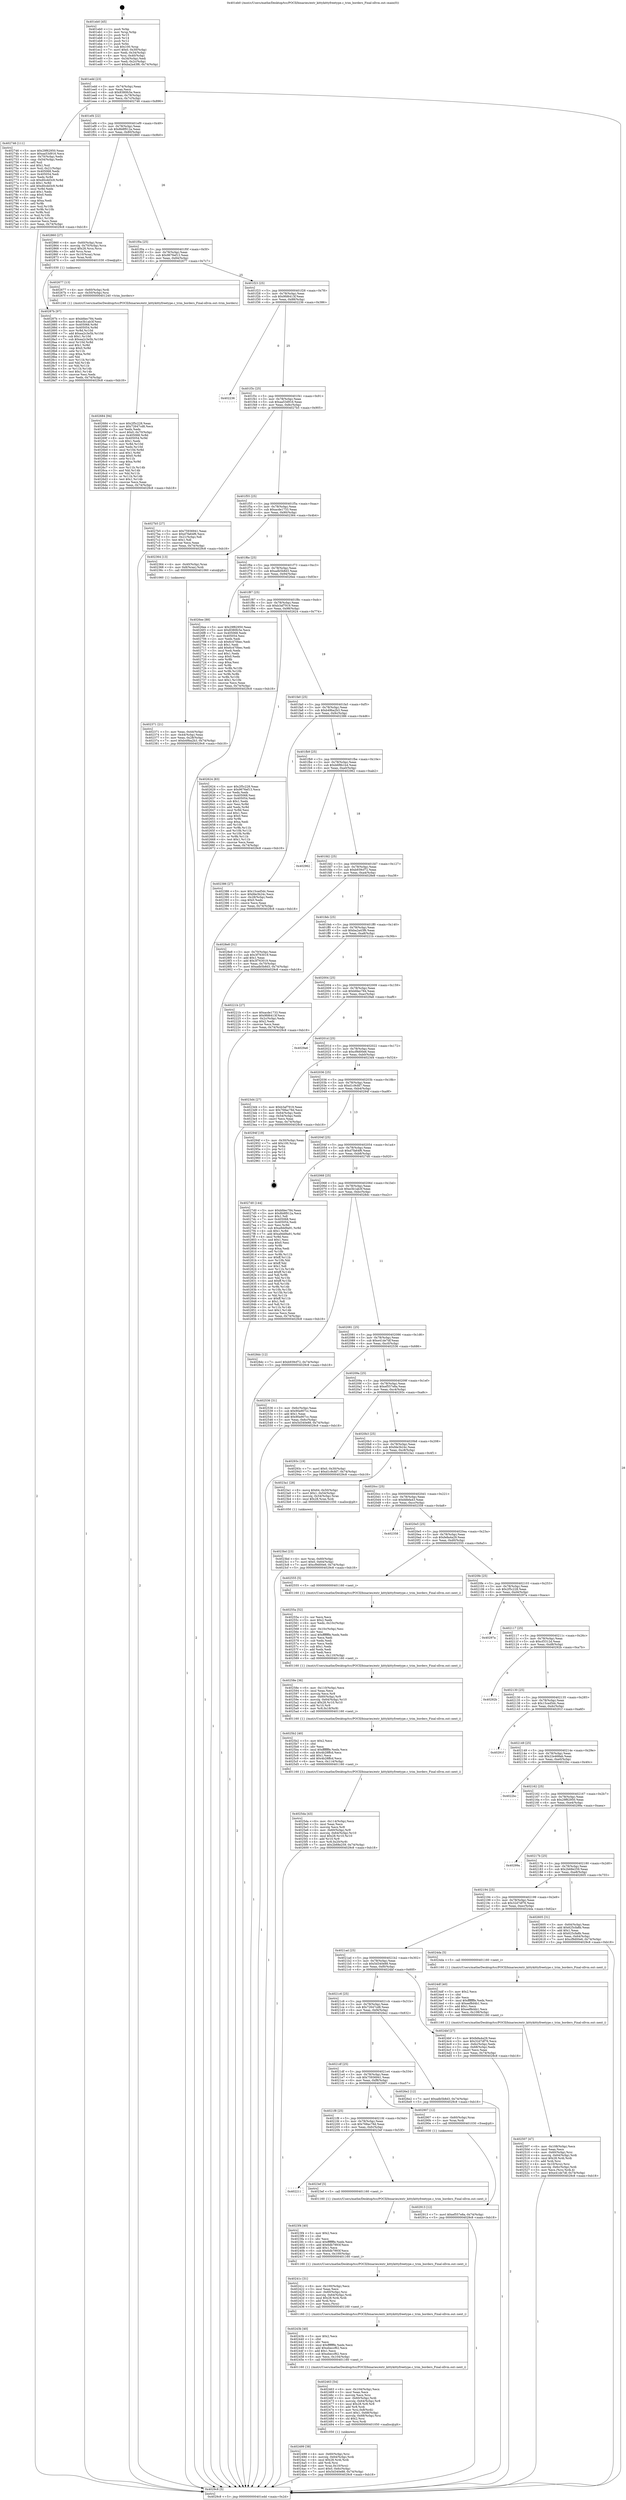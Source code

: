 digraph "0x401eb0" {
  label = "0x401eb0 (/mnt/c/Users/mathe/Desktop/tcc/POCII/binaries/extr_kittykittyfreetype.c_trim_borders_Final-ollvm.out::main(0))"
  labelloc = "t"
  node[shape=record]

  Entry [label="",width=0.3,height=0.3,shape=circle,fillcolor=black,style=filled]
  "0x401edd" [label="{
     0x401edd [23]\l
     | [instrs]\l
     &nbsp;&nbsp;0x401edd \<+3\>: mov -0x74(%rbp),%eax\l
     &nbsp;&nbsp;0x401ee0 \<+2\>: mov %eax,%ecx\l
     &nbsp;&nbsp;0x401ee2 \<+6\>: sub $0x8380fc5e,%ecx\l
     &nbsp;&nbsp;0x401ee8 \<+3\>: mov %eax,-0x78(%rbp)\l
     &nbsp;&nbsp;0x401eeb \<+3\>: mov %ecx,-0x7c(%rbp)\l
     &nbsp;&nbsp;0x401eee \<+6\>: je 0000000000402746 \<main+0x896\>\l
  }"]
  "0x402746" [label="{
     0x402746 [111]\l
     | [instrs]\l
     &nbsp;&nbsp;0x402746 \<+5\>: mov $0x29f62950,%eax\l
     &nbsp;&nbsp;0x40274b \<+5\>: mov $0xaa53d916,%ecx\l
     &nbsp;&nbsp;0x402750 \<+3\>: mov -0x70(%rbp),%edx\l
     &nbsp;&nbsp;0x402753 \<+3\>: cmp -0x54(%rbp),%edx\l
     &nbsp;&nbsp;0x402756 \<+4\>: setl %sil\l
     &nbsp;&nbsp;0x40275a \<+4\>: and $0x1,%sil\l
     &nbsp;&nbsp;0x40275e \<+4\>: mov %sil,-0x21(%rbp)\l
     &nbsp;&nbsp;0x402762 \<+7\>: mov 0x405068,%edx\l
     &nbsp;&nbsp;0x402769 \<+7\>: mov 0x405054,%edi\l
     &nbsp;&nbsp;0x402770 \<+3\>: mov %edx,%r8d\l
     &nbsp;&nbsp;0x402773 \<+7\>: sub $0xd0cdd3c9,%r8d\l
     &nbsp;&nbsp;0x40277a \<+4\>: sub $0x1,%r8d\l
     &nbsp;&nbsp;0x40277e \<+7\>: add $0xd0cdd3c9,%r8d\l
     &nbsp;&nbsp;0x402785 \<+4\>: imul %r8d,%edx\l
     &nbsp;&nbsp;0x402789 \<+3\>: and $0x1,%edx\l
     &nbsp;&nbsp;0x40278c \<+3\>: cmp $0x0,%edx\l
     &nbsp;&nbsp;0x40278f \<+4\>: sete %sil\l
     &nbsp;&nbsp;0x402793 \<+3\>: cmp $0xa,%edi\l
     &nbsp;&nbsp;0x402796 \<+4\>: setl %r9b\l
     &nbsp;&nbsp;0x40279a \<+3\>: mov %sil,%r10b\l
     &nbsp;&nbsp;0x40279d \<+3\>: and %r9b,%r10b\l
     &nbsp;&nbsp;0x4027a0 \<+3\>: xor %r9b,%sil\l
     &nbsp;&nbsp;0x4027a3 \<+3\>: or %sil,%r10b\l
     &nbsp;&nbsp;0x4027a6 \<+4\>: test $0x1,%r10b\l
     &nbsp;&nbsp;0x4027aa \<+3\>: cmovne %ecx,%eax\l
     &nbsp;&nbsp;0x4027ad \<+3\>: mov %eax,-0x74(%rbp)\l
     &nbsp;&nbsp;0x4027b0 \<+5\>: jmp 00000000004029c8 \<main+0xb18\>\l
  }"]
  "0x401ef4" [label="{
     0x401ef4 [22]\l
     | [instrs]\l
     &nbsp;&nbsp;0x401ef4 \<+5\>: jmp 0000000000401ef9 \<main+0x49\>\l
     &nbsp;&nbsp;0x401ef9 \<+3\>: mov -0x78(%rbp),%eax\l
     &nbsp;&nbsp;0x401efc \<+5\>: sub $0x8b8f912a,%eax\l
     &nbsp;&nbsp;0x401f01 \<+3\>: mov %eax,-0x80(%rbp)\l
     &nbsp;&nbsp;0x401f04 \<+6\>: je 0000000000402860 \<main+0x9b0\>\l
  }"]
  Exit [label="",width=0.3,height=0.3,shape=circle,fillcolor=black,style=filled,peripheries=2]
  "0x402860" [label="{
     0x402860 [27]\l
     | [instrs]\l
     &nbsp;&nbsp;0x402860 \<+4\>: mov -0x60(%rbp),%rax\l
     &nbsp;&nbsp;0x402864 \<+4\>: movslq -0x70(%rbp),%rcx\l
     &nbsp;&nbsp;0x402868 \<+4\>: imul $0x28,%rcx,%rcx\l
     &nbsp;&nbsp;0x40286c \<+3\>: add %rcx,%rax\l
     &nbsp;&nbsp;0x40286f \<+4\>: mov 0x10(%rax),%rax\l
     &nbsp;&nbsp;0x402873 \<+3\>: mov %rax,%rdi\l
     &nbsp;&nbsp;0x402876 \<+5\>: call 0000000000401030 \<free@plt\>\l
     | [calls]\l
     &nbsp;&nbsp;0x401030 \{1\} (unknown)\l
  }"]
  "0x401f0a" [label="{
     0x401f0a [25]\l
     | [instrs]\l
     &nbsp;&nbsp;0x401f0a \<+5\>: jmp 0000000000401f0f \<main+0x5f\>\l
     &nbsp;&nbsp;0x401f0f \<+3\>: mov -0x78(%rbp),%eax\l
     &nbsp;&nbsp;0x401f12 \<+5\>: sub $0x9676ef13,%eax\l
     &nbsp;&nbsp;0x401f17 \<+6\>: mov %eax,-0x84(%rbp)\l
     &nbsp;&nbsp;0x401f1d \<+6\>: je 0000000000402677 \<main+0x7c7\>\l
  }"]
  "0x402913" [label="{
     0x402913 [12]\l
     | [instrs]\l
     &nbsp;&nbsp;0x402913 \<+7\>: movl $0xef557e8a,-0x74(%rbp)\l
     &nbsp;&nbsp;0x40291a \<+5\>: jmp 00000000004029c8 \<main+0xb18\>\l
  }"]
  "0x402677" [label="{
     0x402677 [13]\l
     | [instrs]\l
     &nbsp;&nbsp;0x402677 \<+4\>: mov -0x60(%rbp),%rdi\l
     &nbsp;&nbsp;0x40267b \<+4\>: mov -0x50(%rbp),%rsi\l
     &nbsp;&nbsp;0x40267f \<+5\>: call 0000000000401240 \<trim_borders\>\l
     | [calls]\l
     &nbsp;&nbsp;0x401240 \{1\} (/mnt/c/Users/mathe/Desktop/tcc/POCII/binaries/extr_kittykittyfreetype.c_trim_borders_Final-ollvm.out::trim_borders)\l
  }"]
  "0x401f23" [label="{
     0x401f23 [25]\l
     | [instrs]\l
     &nbsp;&nbsp;0x401f23 \<+5\>: jmp 0000000000401f28 \<main+0x78\>\l
     &nbsp;&nbsp;0x401f28 \<+3\>: mov -0x78(%rbp),%eax\l
     &nbsp;&nbsp;0x401f2b \<+5\>: sub $0x9fd6413f,%eax\l
     &nbsp;&nbsp;0x401f30 \<+6\>: mov %eax,-0x88(%rbp)\l
     &nbsp;&nbsp;0x401f36 \<+6\>: je 0000000000402236 \<main+0x386\>\l
  }"]
  "0x40287b" [label="{
     0x40287b [97]\l
     | [instrs]\l
     &nbsp;&nbsp;0x40287b \<+5\>: mov $0xbfdec784,%edx\l
     &nbsp;&nbsp;0x402880 \<+5\>: mov $0xe3b1ab3f,%esi\l
     &nbsp;&nbsp;0x402885 \<+8\>: mov 0x405068,%r8d\l
     &nbsp;&nbsp;0x40288d \<+8\>: mov 0x405054,%r9d\l
     &nbsp;&nbsp;0x402895 \<+3\>: mov %r8d,%r10d\l
     &nbsp;&nbsp;0x402898 \<+7\>: add $0xea2c3e5b,%r10d\l
     &nbsp;&nbsp;0x40289f \<+4\>: sub $0x1,%r10d\l
     &nbsp;&nbsp;0x4028a3 \<+7\>: sub $0xea2c3e5b,%r10d\l
     &nbsp;&nbsp;0x4028aa \<+4\>: imul %r10d,%r8d\l
     &nbsp;&nbsp;0x4028ae \<+4\>: and $0x1,%r8d\l
     &nbsp;&nbsp;0x4028b2 \<+4\>: cmp $0x0,%r8d\l
     &nbsp;&nbsp;0x4028b6 \<+4\>: sete %r11b\l
     &nbsp;&nbsp;0x4028ba \<+4\>: cmp $0xa,%r9d\l
     &nbsp;&nbsp;0x4028be \<+3\>: setl %bl\l
     &nbsp;&nbsp;0x4028c1 \<+3\>: mov %r11b,%r14b\l
     &nbsp;&nbsp;0x4028c4 \<+3\>: and %bl,%r14b\l
     &nbsp;&nbsp;0x4028c7 \<+3\>: xor %bl,%r11b\l
     &nbsp;&nbsp;0x4028ca \<+3\>: or %r11b,%r14b\l
     &nbsp;&nbsp;0x4028cd \<+4\>: test $0x1,%r14b\l
     &nbsp;&nbsp;0x4028d1 \<+3\>: cmovne %esi,%edx\l
     &nbsp;&nbsp;0x4028d4 \<+3\>: mov %edx,-0x74(%rbp)\l
     &nbsp;&nbsp;0x4028d7 \<+5\>: jmp 00000000004029c8 \<main+0xb18\>\l
  }"]
  "0x402236" [label="{
     0x402236\l
  }", style=dashed]
  "0x401f3c" [label="{
     0x401f3c [25]\l
     | [instrs]\l
     &nbsp;&nbsp;0x401f3c \<+5\>: jmp 0000000000401f41 \<main+0x91\>\l
     &nbsp;&nbsp;0x401f41 \<+3\>: mov -0x78(%rbp),%eax\l
     &nbsp;&nbsp;0x401f44 \<+5\>: sub $0xaa53d916,%eax\l
     &nbsp;&nbsp;0x401f49 \<+6\>: mov %eax,-0x8c(%rbp)\l
     &nbsp;&nbsp;0x401f4f \<+6\>: je 00000000004027b5 \<main+0x905\>\l
  }"]
  "0x402684" [label="{
     0x402684 [94]\l
     | [instrs]\l
     &nbsp;&nbsp;0x402684 \<+5\>: mov $0x2f5c228,%eax\l
     &nbsp;&nbsp;0x402689 \<+5\>: mov $0x72647cd8,%ecx\l
     &nbsp;&nbsp;0x40268e \<+2\>: xor %edx,%edx\l
     &nbsp;&nbsp;0x402690 \<+7\>: movl $0x0,-0x70(%rbp)\l
     &nbsp;&nbsp;0x402697 \<+8\>: mov 0x405068,%r8d\l
     &nbsp;&nbsp;0x40269f \<+8\>: mov 0x405054,%r9d\l
     &nbsp;&nbsp;0x4026a7 \<+3\>: sub $0x1,%edx\l
     &nbsp;&nbsp;0x4026aa \<+3\>: mov %r8d,%r10d\l
     &nbsp;&nbsp;0x4026ad \<+3\>: add %edx,%r10d\l
     &nbsp;&nbsp;0x4026b0 \<+4\>: imul %r10d,%r8d\l
     &nbsp;&nbsp;0x4026b4 \<+4\>: and $0x1,%r8d\l
     &nbsp;&nbsp;0x4026b8 \<+4\>: cmp $0x0,%r8d\l
     &nbsp;&nbsp;0x4026bc \<+4\>: sete %r11b\l
     &nbsp;&nbsp;0x4026c0 \<+4\>: cmp $0xa,%r9d\l
     &nbsp;&nbsp;0x4026c4 \<+3\>: setl %bl\l
     &nbsp;&nbsp;0x4026c7 \<+3\>: mov %r11b,%r14b\l
     &nbsp;&nbsp;0x4026ca \<+3\>: and %bl,%r14b\l
     &nbsp;&nbsp;0x4026cd \<+3\>: xor %bl,%r11b\l
     &nbsp;&nbsp;0x4026d0 \<+3\>: or %r11b,%r14b\l
     &nbsp;&nbsp;0x4026d3 \<+4\>: test $0x1,%r14b\l
     &nbsp;&nbsp;0x4026d7 \<+3\>: cmovne %ecx,%eax\l
     &nbsp;&nbsp;0x4026da \<+3\>: mov %eax,-0x74(%rbp)\l
     &nbsp;&nbsp;0x4026dd \<+5\>: jmp 00000000004029c8 \<main+0xb18\>\l
  }"]
  "0x4027b5" [label="{
     0x4027b5 [27]\l
     | [instrs]\l
     &nbsp;&nbsp;0x4027b5 \<+5\>: mov $0x75936941,%eax\l
     &nbsp;&nbsp;0x4027ba \<+5\>: mov $0xd7fa64f6,%ecx\l
     &nbsp;&nbsp;0x4027bf \<+3\>: mov -0x21(%rbp),%dl\l
     &nbsp;&nbsp;0x4027c2 \<+3\>: test $0x1,%dl\l
     &nbsp;&nbsp;0x4027c5 \<+3\>: cmovne %ecx,%eax\l
     &nbsp;&nbsp;0x4027c8 \<+3\>: mov %eax,-0x74(%rbp)\l
     &nbsp;&nbsp;0x4027cb \<+5\>: jmp 00000000004029c8 \<main+0xb18\>\l
  }"]
  "0x401f55" [label="{
     0x401f55 [25]\l
     | [instrs]\l
     &nbsp;&nbsp;0x401f55 \<+5\>: jmp 0000000000401f5a \<main+0xaa\>\l
     &nbsp;&nbsp;0x401f5a \<+3\>: mov -0x78(%rbp),%eax\l
     &nbsp;&nbsp;0x401f5d \<+5\>: sub $0xacde1733,%eax\l
     &nbsp;&nbsp;0x401f62 \<+6\>: mov %eax,-0x90(%rbp)\l
     &nbsp;&nbsp;0x401f68 \<+6\>: je 0000000000402364 \<main+0x4b4\>\l
  }"]
  "0x4025da" [label="{
     0x4025da [43]\l
     | [instrs]\l
     &nbsp;&nbsp;0x4025da \<+6\>: mov -0x114(%rbp),%ecx\l
     &nbsp;&nbsp;0x4025e0 \<+3\>: imul %eax,%ecx\l
     &nbsp;&nbsp;0x4025e3 \<+3\>: movslq %ecx,%r8\l
     &nbsp;&nbsp;0x4025e6 \<+4\>: mov -0x60(%rbp),%r9\l
     &nbsp;&nbsp;0x4025ea \<+4\>: movslq -0x64(%rbp),%r10\l
     &nbsp;&nbsp;0x4025ee \<+4\>: imul $0x28,%r10,%r10\l
     &nbsp;&nbsp;0x4025f2 \<+3\>: add %r10,%r9\l
     &nbsp;&nbsp;0x4025f5 \<+4\>: mov %r8,0x20(%r9)\l
     &nbsp;&nbsp;0x4025f9 \<+7\>: movl $0x2b68e259,-0x74(%rbp)\l
     &nbsp;&nbsp;0x402600 \<+5\>: jmp 00000000004029c8 \<main+0xb18\>\l
  }"]
  "0x402364" [label="{
     0x402364 [13]\l
     | [instrs]\l
     &nbsp;&nbsp;0x402364 \<+4\>: mov -0x40(%rbp),%rax\l
     &nbsp;&nbsp;0x402368 \<+4\>: mov 0x8(%rax),%rdi\l
     &nbsp;&nbsp;0x40236c \<+5\>: call 0000000000401060 \<atoi@plt\>\l
     | [calls]\l
     &nbsp;&nbsp;0x401060 \{1\} (unknown)\l
  }"]
  "0x401f6e" [label="{
     0x401f6e [25]\l
     | [instrs]\l
     &nbsp;&nbsp;0x401f6e \<+5\>: jmp 0000000000401f73 \<main+0xc3\>\l
     &nbsp;&nbsp;0x401f73 \<+3\>: mov -0x78(%rbp),%eax\l
     &nbsp;&nbsp;0x401f76 \<+5\>: sub $0xadb5b8d3,%eax\l
     &nbsp;&nbsp;0x401f7b \<+6\>: mov %eax,-0x94(%rbp)\l
     &nbsp;&nbsp;0x401f81 \<+6\>: je 00000000004026ee \<main+0x83e\>\l
  }"]
  "0x4025b2" [label="{
     0x4025b2 [40]\l
     | [instrs]\l
     &nbsp;&nbsp;0x4025b2 \<+5\>: mov $0x2,%ecx\l
     &nbsp;&nbsp;0x4025b7 \<+1\>: cltd\l
     &nbsp;&nbsp;0x4025b8 \<+2\>: idiv %ecx\l
     &nbsp;&nbsp;0x4025ba \<+6\>: imul $0xfffffffe,%edx,%ecx\l
     &nbsp;&nbsp;0x4025c0 \<+6\>: sub $0x4b28ffcd,%ecx\l
     &nbsp;&nbsp;0x4025c6 \<+3\>: add $0x1,%ecx\l
     &nbsp;&nbsp;0x4025c9 \<+6\>: add $0x4b28ffcd,%ecx\l
     &nbsp;&nbsp;0x4025cf \<+6\>: mov %ecx,-0x114(%rbp)\l
     &nbsp;&nbsp;0x4025d5 \<+5\>: call 0000000000401160 \<next_i\>\l
     | [calls]\l
     &nbsp;&nbsp;0x401160 \{1\} (/mnt/c/Users/mathe/Desktop/tcc/POCII/binaries/extr_kittykittyfreetype.c_trim_borders_Final-ollvm.out::next_i)\l
  }"]
  "0x4026ee" [label="{
     0x4026ee [88]\l
     | [instrs]\l
     &nbsp;&nbsp;0x4026ee \<+5\>: mov $0x29f62950,%eax\l
     &nbsp;&nbsp;0x4026f3 \<+5\>: mov $0x8380fc5e,%ecx\l
     &nbsp;&nbsp;0x4026f8 \<+7\>: mov 0x405068,%edx\l
     &nbsp;&nbsp;0x4026ff \<+7\>: mov 0x405054,%esi\l
     &nbsp;&nbsp;0x402706 \<+2\>: mov %edx,%edi\l
     &nbsp;&nbsp;0x402708 \<+6\>: sub $0x6c470bec,%edi\l
     &nbsp;&nbsp;0x40270e \<+3\>: sub $0x1,%edi\l
     &nbsp;&nbsp;0x402711 \<+6\>: add $0x6c470bec,%edi\l
     &nbsp;&nbsp;0x402717 \<+3\>: imul %edi,%edx\l
     &nbsp;&nbsp;0x40271a \<+3\>: and $0x1,%edx\l
     &nbsp;&nbsp;0x40271d \<+3\>: cmp $0x0,%edx\l
     &nbsp;&nbsp;0x402720 \<+4\>: sete %r8b\l
     &nbsp;&nbsp;0x402724 \<+3\>: cmp $0xa,%esi\l
     &nbsp;&nbsp;0x402727 \<+4\>: setl %r9b\l
     &nbsp;&nbsp;0x40272b \<+3\>: mov %r8b,%r10b\l
     &nbsp;&nbsp;0x40272e \<+3\>: and %r9b,%r10b\l
     &nbsp;&nbsp;0x402731 \<+3\>: xor %r9b,%r8b\l
     &nbsp;&nbsp;0x402734 \<+3\>: or %r8b,%r10b\l
     &nbsp;&nbsp;0x402737 \<+4\>: test $0x1,%r10b\l
     &nbsp;&nbsp;0x40273b \<+3\>: cmovne %ecx,%eax\l
     &nbsp;&nbsp;0x40273e \<+3\>: mov %eax,-0x74(%rbp)\l
     &nbsp;&nbsp;0x402741 \<+5\>: jmp 00000000004029c8 \<main+0xb18\>\l
  }"]
  "0x401f87" [label="{
     0x401f87 [25]\l
     | [instrs]\l
     &nbsp;&nbsp;0x401f87 \<+5\>: jmp 0000000000401f8c \<main+0xdc\>\l
     &nbsp;&nbsp;0x401f8c \<+3\>: mov -0x78(%rbp),%eax\l
     &nbsp;&nbsp;0x401f8f \<+5\>: sub $0xb3af7919,%eax\l
     &nbsp;&nbsp;0x401f94 \<+6\>: mov %eax,-0x98(%rbp)\l
     &nbsp;&nbsp;0x401f9a \<+6\>: je 0000000000402624 \<main+0x774\>\l
  }"]
  "0x40258e" [label="{
     0x40258e [36]\l
     | [instrs]\l
     &nbsp;&nbsp;0x40258e \<+6\>: mov -0x110(%rbp),%ecx\l
     &nbsp;&nbsp;0x402594 \<+3\>: imul %eax,%ecx\l
     &nbsp;&nbsp;0x402597 \<+3\>: movslq %ecx,%r8\l
     &nbsp;&nbsp;0x40259a \<+4\>: mov -0x60(%rbp),%r9\l
     &nbsp;&nbsp;0x40259e \<+4\>: movslq -0x64(%rbp),%r10\l
     &nbsp;&nbsp;0x4025a2 \<+4\>: imul $0x28,%r10,%r10\l
     &nbsp;&nbsp;0x4025a6 \<+3\>: add %r10,%r9\l
     &nbsp;&nbsp;0x4025a9 \<+4\>: mov %r8,0x18(%r9)\l
     &nbsp;&nbsp;0x4025ad \<+5\>: call 0000000000401160 \<next_i\>\l
     | [calls]\l
     &nbsp;&nbsp;0x401160 \{1\} (/mnt/c/Users/mathe/Desktop/tcc/POCII/binaries/extr_kittykittyfreetype.c_trim_borders_Final-ollvm.out::next_i)\l
  }"]
  "0x402624" [label="{
     0x402624 [83]\l
     | [instrs]\l
     &nbsp;&nbsp;0x402624 \<+5\>: mov $0x2f5c228,%eax\l
     &nbsp;&nbsp;0x402629 \<+5\>: mov $0x9676ef13,%ecx\l
     &nbsp;&nbsp;0x40262e \<+2\>: xor %edx,%edx\l
     &nbsp;&nbsp;0x402630 \<+7\>: mov 0x405068,%esi\l
     &nbsp;&nbsp;0x402637 \<+7\>: mov 0x405054,%edi\l
     &nbsp;&nbsp;0x40263e \<+3\>: sub $0x1,%edx\l
     &nbsp;&nbsp;0x402641 \<+3\>: mov %esi,%r8d\l
     &nbsp;&nbsp;0x402644 \<+3\>: add %edx,%r8d\l
     &nbsp;&nbsp;0x402647 \<+4\>: imul %r8d,%esi\l
     &nbsp;&nbsp;0x40264b \<+3\>: and $0x1,%esi\l
     &nbsp;&nbsp;0x40264e \<+3\>: cmp $0x0,%esi\l
     &nbsp;&nbsp;0x402651 \<+4\>: sete %r9b\l
     &nbsp;&nbsp;0x402655 \<+3\>: cmp $0xa,%edi\l
     &nbsp;&nbsp;0x402658 \<+4\>: setl %r10b\l
     &nbsp;&nbsp;0x40265c \<+3\>: mov %r9b,%r11b\l
     &nbsp;&nbsp;0x40265f \<+3\>: and %r10b,%r11b\l
     &nbsp;&nbsp;0x402662 \<+3\>: xor %r10b,%r9b\l
     &nbsp;&nbsp;0x402665 \<+3\>: or %r9b,%r11b\l
     &nbsp;&nbsp;0x402668 \<+4\>: test $0x1,%r11b\l
     &nbsp;&nbsp;0x40266c \<+3\>: cmovne %ecx,%eax\l
     &nbsp;&nbsp;0x40266f \<+3\>: mov %eax,-0x74(%rbp)\l
     &nbsp;&nbsp;0x402672 \<+5\>: jmp 00000000004029c8 \<main+0xb18\>\l
  }"]
  "0x401fa0" [label="{
     0x401fa0 [25]\l
     | [instrs]\l
     &nbsp;&nbsp;0x401fa0 \<+5\>: jmp 0000000000401fa5 \<main+0xf5\>\l
     &nbsp;&nbsp;0x401fa5 \<+3\>: mov -0x78(%rbp),%eax\l
     &nbsp;&nbsp;0x401fa8 \<+5\>: sub $0xb49ba2b3,%eax\l
     &nbsp;&nbsp;0x401fad \<+6\>: mov %eax,-0x9c(%rbp)\l
     &nbsp;&nbsp;0x401fb3 \<+6\>: je 0000000000402386 \<main+0x4d6\>\l
  }"]
  "0x40255a" [label="{
     0x40255a [52]\l
     | [instrs]\l
     &nbsp;&nbsp;0x40255a \<+2\>: xor %ecx,%ecx\l
     &nbsp;&nbsp;0x40255c \<+5\>: mov $0x2,%edx\l
     &nbsp;&nbsp;0x402561 \<+6\>: mov %edx,-0x10c(%rbp)\l
     &nbsp;&nbsp;0x402567 \<+1\>: cltd\l
     &nbsp;&nbsp;0x402568 \<+6\>: mov -0x10c(%rbp),%esi\l
     &nbsp;&nbsp;0x40256e \<+2\>: idiv %esi\l
     &nbsp;&nbsp;0x402570 \<+6\>: imul $0xfffffffe,%edx,%edx\l
     &nbsp;&nbsp;0x402576 \<+2\>: mov %ecx,%edi\l
     &nbsp;&nbsp;0x402578 \<+2\>: sub %edx,%edi\l
     &nbsp;&nbsp;0x40257a \<+2\>: mov %ecx,%edx\l
     &nbsp;&nbsp;0x40257c \<+3\>: sub $0x1,%edx\l
     &nbsp;&nbsp;0x40257f \<+2\>: add %edx,%edi\l
     &nbsp;&nbsp;0x402581 \<+2\>: sub %edi,%ecx\l
     &nbsp;&nbsp;0x402583 \<+6\>: mov %ecx,-0x110(%rbp)\l
     &nbsp;&nbsp;0x402589 \<+5\>: call 0000000000401160 \<next_i\>\l
     | [calls]\l
     &nbsp;&nbsp;0x401160 \{1\} (/mnt/c/Users/mathe/Desktop/tcc/POCII/binaries/extr_kittykittyfreetype.c_trim_borders_Final-ollvm.out::next_i)\l
  }"]
  "0x402386" [label="{
     0x402386 [27]\l
     | [instrs]\l
     &nbsp;&nbsp;0x402386 \<+5\>: mov $0x15ced5dc,%eax\l
     &nbsp;&nbsp;0x40238b \<+5\>: mov $0xfde3b24c,%ecx\l
     &nbsp;&nbsp;0x402390 \<+3\>: mov -0x28(%rbp),%edx\l
     &nbsp;&nbsp;0x402393 \<+3\>: cmp $0x0,%edx\l
     &nbsp;&nbsp;0x402396 \<+3\>: cmove %ecx,%eax\l
     &nbsp;&nbsp;0x402399 \<+3\>: mov %eax,-0x74(%rbp)\l
     &nbsp;&nbsp;0x40239c \<+5\>: jmp 00000000004029c8 \<main+0xb18\>\l
  }"]
  "0x401fb9" [label="{
     0x401fb9 [25]\l
     | [instrs]\l
     &nbsp;&nbsp;0x401fb9 \<+5\>: jmp 0000000000401fbe \<main+0x10e\>\l
     &nbsp;&nbsp;0x401fbe \<+3\>: mov -0x78(%rbp),%eax\l
     &nbsp;&nbsp;0x401fc1 \<+5\>: sub $0xb6f8b1b4,%eax\l
     &nbsp;&nbsp;0x401fc6 \<+6\>: mov %eax,-0xa0(%rbp)\l
     &nbsp;&nbsp;0x401fcc \<+6\>: je 0000000000402962 \<main+0xab2\>\l
  }"]
  "0x402507" [label="{
     0x402507 [47]\l
     | [instrs]\l
     &nbsp;&nbsp;0x402507 \<+6\>: mov -0x108(%rbp),%ecx\l
     &nbsp;&nbsp;0x40250d \<+3\>: imul %eax,%ecx\l
     &nbsp;&nbsp;0x402510 \<+4\>: mov -0x60(%rbp),%rsi\l
     &nbsp;&nbsp;0x402514 \<+4\>: movslq -0x64(%rbp),%rdi\l
     &nbsp;&nbsp;0x402518 \<+4\>: imul $0x28,%rdi,%rdi\l
     &nbsp;&nbsp;0x40251c \<+3\>: add %rdi,%rsi\l
     &nbsp;&nbsp;0x40251f \<+4\>: mov 0x10(%rsi),%rsi\l
     &nbsp;&nbsp;0x402523 \<+4\>: movslq -0x6c(%rbp),%rdi\l
     &nbsp;&nbsp;0x402527 \<+3\>: mov %ecx,(%rsi,%rdi,4)\l
     &nbsp;&nbsp;0x40252a \<+7\>: movl $0xe41de7df,-0x74(%rbp)\l
     &nbsp;&nbsp;0x402531 \<+5\>: jmp 00000000004029c8 \<main+0xb18\>\l
  }"]
  "0x402962" [label="{
     0x402962\l
  }", style=dashed]
  "0x401fd2" [label="{
     0x401fd2 [25]\l
     | [instrs]\l
     &nbsp;&nbsp;0x401fd2 \<+5\>: jmp 0000000000401fd7 \<main+0x127\>\l
     &nbsp;&nbsp;0x401fd7 \<+3\>: mov -0x78(%rbp),%eax\l
     &nbsp;&nbsp;0x401fda \<+5\>: sub $0xb939cf72,%eax\l
     &nbsp;&nbsp;0x401fdf \<+6\>: mov %eax,-0xa4(%rbp)\l
     &nbsp;&nbsp;0x401fe5 \<+6\>: je 00000000004028e8 \<main+0xa38\>\l
  }"]
  "0x4024df" [label="{
     0x4024df [40]\l
     | [instrs]\l
     &nbsp;&nbsp;0x4024df \<+5\>: mov $0x2,%ecx\l
     &nbsp;&nbsp;0x4024e4 \<+1\>: cltd\l
     &nbsp;&nbsp;0x4024e5 \<+2\>: idiv %ecx\l
     &nbsp;&nbsp;0x4024e7 \<+6\>: imul $0xfffffffe,%edx,%ecx\l
     &nbsp;&nbsp;0x4024ed \<+6\>: sub $0xeef8d4b1,%ecx\l
     &nbsp;&nbsp;0x4024f3 \<+3\>: add $0x1,%ecx\l
     &nbsp;&nbsp;0x4024f6 \<+6\>: add $0xeef8d4b1,%ecx\l
     &nbsp;&nbsp;0x4024fc \<+6\>: mov %ecx,-0x108(%rbp)\l
     &nbsp;&nbsp;0x402502 \<+5\>: call 0000000000401160 \<next_i\>\l
     | [calls]\l
     &nbsp;&nbsp;0x401160 \{1\} (/mnt/c/Users/mathe/Desktop/tcc/POCII/binaries/extr_kittykittyfreetype.c_trim_borders_Final-ollvm.out::next_i)\l
  }"]
  "0x4028e8" [label="{
     0x4028e8 [31]\l
     | [instrs]\l
     &nbsp;&nbsp;0x4028e8 \<+3\>: mov -0x70(%rbp),%eax\l
     &nbsp;&nbsp;0x4028eb \<+5\>: sub $0x3f763019,%eax\l
     &nbsp;&nbsp;0x4028f0 \<+3\>: add $0x1,%eax\l
     &nbsp;&nbsp;0x4028f3 \<+5\>: add $0x3f763019,%eax\l
     &nbsp;&nbsp;0x4028f8 \<+3\>: mov %eax,-0x70(%rbp)\l
     &nbsp;&nbsp;0x4028fb \<+7\>: movl $0xadb5b8d3,-0x74(%rbp)\l
     &nbsp;&nbsp;0x402902 \<+5\>: jmp 00000000004029c8 \<main+0xb18\>\l
  }"]
  "0x401feb" [label="{
     0x401feb [25]\l
     | [instrs]\l
     &nbsp;&nbsp;0x401feb \<+5\>: jmp 0000000000401ff0 \<main+0x140\>\l
     &nbsp;&nbsp;0x401ff0 \<+3\>: mov -0x78(%rbp),%eax\l
     &nbsp;&nbsp;0x401ff3 \<+5\>: sub $0xba2a43f6,%eax\l
     &nbsp;&nbsp;0x401ff8 \<+6\>: mov %eax,-0xa8(%rbp)\l
     &nbsp;&nbsp;0x401ffe \<+6\>: je 000000000040221b \<main+0x36b\>\l
  }"]
  "0x402499" [label="{
     0x402499 [38]\l
     | [instrs]\l
     &nbsp;&nbsp;0x402499 \<+4\>: mov -0x60(%rbp),%rsi\l
     &nbsp;&nbsp;0x40249d \<+4\>: movslq -0x64(%rbp),%rdi\l
     &nbsp;&nbsp;0x4024a1 \<+4\>: imul $0x28,%rdi,%rdi\l
     &nbsp;&nbsp;0x4024a5 \<+3\>: add %rdi,%rsi\l
     &nbsp;&nbsp;0x4024a8 \<+4\>: mov %rax,0x10(%rsi)\l
     &nbsp;&nbsp;0x4024ac \<+7\>: movl $0x0,-0x6c(%rbp)\l
     &nbsp;&nbsp;0x4024b3 \<+7\>: movl $0x5d340e88,-0x74(%rbp)\l
     &nbsp;&nbsp;0x4024ba \<+5\>: jmp 00000000004029c8 \<main+0xb18\>\l
  }"]
  "0x40221b" [label="{
     0x40221b [27]\l
     | [instrs]\l
     &nbsp;&nbsp;0x40221b \<+5\>: mov $0xacde1733,%eax\l
     &nbsp;&nbsp;0x402220 \<+5\>: mov $0x9fd6413f,%ecx\l
     &nbsp;&nbsp;0x402225 \<+3\>: mov -0x2c(%rbp),%edx\l
     &nbsp;&nbsp;0x402228 \<+3\>: cmp $0x2,%edx\l
     &nbsp;&nbsp;0x40222b \<+3\>: cmovne %ecx,%eax\l
     &nbsp;&nbsp;0x40222e \<+3\>: mov %eax,-0x74(%rbp)\l
     &nbsp;&nbsp;0x402231 \<+5\>: jmp 00000000004029c8 \<main+0xb18\>\l
  }"]
  "0x402004" [label="{
     0x402004 [25]\l
     | [instrs]\l
     &nbsp;&nbsp;0x402004 \<+5\>: jmp 0000000000402009 \<main+0x159\>\l
     &nbsp;&nbsp;0x402009 \<+3\>: mov -0x78(%rbp),%eax\l
     &nbsp;&nbsp;0x40200c \<+5\>: sub $0xbfdec784,%eax\l
     &nbsp;&nbsp;0x402011 \<+6\>: mov %eax,-0xac(%rbp)\l
     &nbsp;&nbsp;0x402017 \<+6\>: je 00000000004029a6 \<main+0xaf6\>\l
  }"]
  "0x4029c8" [label="{
     0x4029c8 [5]\l
     | [instrs]\l
     &nbsp;&nbsp;0x4029c8 \<+5\>: jmp 0000000000401edd \<main+0x2d\>\l
  }"]
  "0x401eb0" [label="{
     0x401eb0 [45]\l
     | [instrs]\l
     &nbsp;&nbsp;0x401eb0 \<+1\>: push %rbp\l
     &nbsp;&nbsp;0x401eb1 \<+3\>: mov %rsp,%rbp\l
     &nbsp;&nbsp;0x401eb4 \<+2\>: push %r15\l
     &nbsp;&nbsp;0x401eb6 \<+2\>: push %r14\l
     &nbsp;&nbsp;0x401eb8 \<+2\>: push %r12\l
     &nbsp;&nbsp;0x401eba \<+1\>: push %rbx\l
     &nbsp;&nbsp;0x401ebb \<+7\>: sub $0x100,%rsp\l
     &nbsp;&nbsp;0x401ec2 \<+7\>: movl $0x0,-0x30(%rbp)\l
     &nbsp;&nbsp;0x401ec9 \<+3\>: mov %edi,-0x34(%rbp)\l
     &nbsp;&nbsp;0x401ecc \<+4\>: mov %rsi,-0x40(%rbp)\l
     &nbsp;&nbsp;0x401ed0 \<+3\>: mov -0x34(%rbp),%edi\l
     &nbsp;&nbsp;0x401ed3 \<+3\>: mov %edi,-0x2c(%rbp)\l
     &nbsp;&nbsp;0x401ed6 \<+7\>: movl $0xba2a43f6,-0x74(%rbp)\l
  }"]
  "0x402371" [label="{
     0x402371 [21]\l
     | [instrs]\l
     &nbsp;&nbsp;0x402371 \<+3\>: mov %eax,-0x44(%rbp)\l
     &nbsp;&nbsp;0x402374 \<+3\>: mov -0x44(%rbp),%eax\l
     &nbsp;&nbsp;0x402377 \<+3\>: mov %eax,-0x28(%rbp)\l
     &nbsp;&nbsp;0x40237a \<+7\>: movl $0xb49ba2b3,-0x74(%rbp)\l
     &nbsp;&nbsp;0x402381 \<+5\>: jmp 00000000004029c8 \<main+0xb18\>\l
  }"]
  "0x402463" [label="{
     0x402463 [54]\l
     | [instrs]\l
     &nbsp;&nbsp;0x402463 \<+6\>: mov -0x104(%rbp),%ecx\l
     &nbsp;&nbsp;0x402469 \<+3\>: imul %eax,%ecx\l
     &nbsp;&nbsp;0x40246c \<+3\>: movslq %ecx,%rsi\l
     &nbsp;&nbsp;0x40246f \<+4\>: mov -0x60(%rbp),%rdi\l
     &nbsp;&nbsp;0x402473 \<+4\>: movslq -0x64(%rbp),%r8\l
     &nbsp;&nbsp;0x402477 \<+4\>: imul $0x28,%r8,%r8\l
     &nbsp;&nbsp;0x40247b \<+3\>: add %r8,%rdi\l
     &nbsp;&nbsp;0x40247e \<+4\>: mov %rsi,0x8(%rdi)\l
     &nbsp;&nbsp;0x402482 \<+7\>: movl $0x1,-0x68(%rbp)\l
     &nbsp;&nbsp;0x402489 \<+4\>: movslq -0x68(%rbp),%rsi\l
     &nbsp;&nbsp;0x40248d \<+4\>: shl $0x2,%rsi\l
     &nbsp;&nbsp;0x402491 \<+3\>: mov %rsi,%rdi\l
     &nbsp;&nbsp;0x402494 \<+5\>: call 0000000000401050 \<malloc@plt\>\l
     | [calls]\l
     &nbsp;&nbsp;0x401050 \{1\} (unknown)\l
  }"]
  "0x4029a6" [label="{
     0x4029a6\l
  }", style=dashed]
  "0x40201d" [label="{
     0x40201d [25]\l
     | [instrs]\l
     &nbsp;&nbsp;0x40201d \<+5\>: jmp 0000000000402022 \<main+0x172\>\l
     &nbsp;&nbsp;0x402022 \<+3\>: mov -0x78(%rbp),%eax\l
     &nbsp;&nbsp;0x402025 \<+5\>: sub $0xcf9d00e6,%eax\l
     &nbsp;&nbsp;0x40202a \<+6\>: mov %eax,-0xb0(%rbp)\l
     &nbsp;&nbsp;0x402030 \<+6\>: je 00000000004023d4 \<main+0x524\>\l
  }"]
  "0x40243b" [label="{
     0x40243b [40]\l
     | [instrs]\l
     &nbsp;&nbsp;0x40243b \<+5\>: mov $0x2,%ecx\l
     &nbsp;&nbsp;0x402440 \<+1\>: cltd\l
     &nbsp;&nbsp;0x402441 \<+2\>: idiv %ecx\l
     &nbsp;&nbsp;0x402443 \<+6\>: imul $0xfffffffe,%edx,%ecx\l
     &nbsp;&nbsp;0x402449 \<+6\>: add $0xebeccf62,%ecx\l
     &nbsp;&nbsp;0x40244f \<+3\>: add $0x1,%ecx\l
     &nbsp;&nbsp;0x402452 \<+6\>: sub $0xebeccf62,%ecx\l
     &nbsp;&nbsp;0x402458 \<+6\>: mov %ecx,-0x104(%rbp)\l
     &nbsp;&nbsp;0x40245e \<+5\>: call 0000000000401160 \<next_i\>\l
     | [calls]\l
     &nbsp;&nbsp;0x401160 \{1\} (/mnt/c/Users/mathe/Desktop/tcc/POCII/binaries/extr_kittykittyfreetype.c_trim_borders_Final-ollvm.out::next_i)\l
  }"]
  "0x4023d4" [label="{
     0x4023d4 [27]\l
     | [instrs]\l
     &nbsp;&nbsp;0x4023d4 \<+5\>: mov $0xb3af7919,%eax\l
     &nbsp;&nbsp;0x4023d9 \<+5\>: mov $0x768ac78d,%ecx\l
     &nbsp;&nbsp;0x4023de \<+3\>: mov -0x64(%rbp),%edx\l
     &nbsp;&nbsp;0x4023e1 \<+3\>: cmp -0x54(%rbp),%edx\l
     &nbsp;&nbsp;0x4023e4 \<+3\>: cmovl %ecx,%eax\l
     &nbsp;&nbsp;0x4023e7 \<+3\>: mov %eax,-0x74(%rbp)\l
     &nbsp;&nbsp;0x4023ea \<+5\>: jmp 00000000004029c8 \<main+0xb18\>\l
  }"]
  "0x402036" [label="{
     0x402036 [25]\l
     | [instrs]\l
     &nbsp;&nbsp;0x402036 \<+5\>: jmp 000000000040203b \<main+0x18b\>\l
     &nbsp;&nbsp;0x40203b \<+3\>: mov -0x78(%rbp),%eax\l
     &nbsp;&nbsp;0x40203e \<+5\>: sub $0xd1c9cfd7,%eax\l
     &nbsp;&nbsp;0x402043 \<+6\>: mov %eax,-0xb4(%rbp)\l
     &nbsp;&nbsp;0x402049 \<+6\>: je 000000000040294f \<main+0xa9f\>\l
  }"]
  "0x40241c" [label="{
     0x40241c [31]\l
     | [instrs]\l
     &nbsp;&nbsp;0x40241c \<+6\>: mov -0x100(%rbp),%ecx\l
     &nbsp;&nbsp;0x402422 \<+3\>: imul %eax,%ecx\l
     &nbsp;&nbsp;0x402425 \<+4\>: mov -0x60(%rbp),%rsi\l
     &nbsp;&nbsp;0x402429 \<+4\>: movslq -0x64(%rbp),%rdi\l
     &nbsp;&nbsp;0x40242d \<+4\>: imul $0x28,%rdi,%rdi\l
     &nbsp;&nbsp;0x402431 \<+3\>: add %rdi,%rsi\l
     &nbsp;&nbsp;0x402434 \<+2\>: mov %ecx,(%rsi)\l
     &nbsp;&nbsp;0x402436 \<+5\>: call 0000000000401160 \<next_i\>\l
     | [calls]\l
     &nbsp;&nbsp;0x401160 \{1\} (/mnt/c/Users/mathe/Desktop/tcc/POCII/binaries/extr_kittykittyfreetype.c_trim_borders_Final-ollvm.out::next_i)\l
  }"]
  "0x40294f" [label="{
     0x40294f [19]\l
     | [instrs]\l
     &nbsp;&nbsp;0x40294f \<+3\>: mov -0x30(%rbp),%eax\l
     &nbsp;&nbsp;0x402952 \<+7\>: add $0x100,%rsp\l
     &nbsp;&nbsp;0x402959 \<+1\>: pop %rbx\l
     &nbsp;&nbsp;0x40295a \<+2\>: pop %r12\l
     &nbsp;&nbsp;0x40295c \<+2\>: pop %r14\l
     &nbsp;&nbsp;0x40295e \<+2\>: pop %r15\l
     &nbsp;&nbsp;0x402960 \<+1\>: pop %rbp\l
     &nbsp;&nbsp;0x402961 \<+1\>: ret\l
  }"]
  "0x40204f" [label="{
     0x40204f [25]\l
     | [instrs]\l
     &nbsp;&nbsp;0x40204f \<+5\>: jmp 0000000000402054 \<main+0x1a4\>\l
     &nbsp;&nbsp;0x402054 \<+3\>: mov -0x78(%rbp),%eax\l
     &nbsp;&nbsp;0x402057 \<+5\>: sub $0xd7fa64f6,%eax\l
     &nbsp;&nbsp;0x40205c \<+6\>: mov %eax,-0xb8(%rbp)\l
     &nbsp;&nbsp;0x402062 \<+6\>: je 00000000004027d0 \<main+0x920\>\l
  }"]
  "0x4023f4" [label="{
     0x4023f4 [40]\l
     | [instrs]\l
     &nbsp;&nbsp;0x4023f4 \<+5\>: mov $0x2,%ecx\l
     &nbsp;&nbsp;0x4023f9 \<+1\>: cltd\l
     &nbsp;&nbsp;0x4023fa \<+2\>: idiv %ecx\l
     &nbsp;&nbsp;0x4023fc \<+6\>: imul $0xfffffffe,%edx,%ecx\l
     &nbsp;&nbsp;0x402402 \<+6\>: add $0x6db7993f,%ecx\l
     &nbsp;&nbsp;0x402408 \<+3\>: add $0x1,%ecx\l
     &nbsp;&nbsp;0x40240b \<+6\>: sub $0x6db7993f,%ecx\l
     &nbsp;&nbsp;0x402411 \<+6\>: mov %ecx,-0x100(%rbp)\l
     &nbsp;&nbsp;0x402417 \<+5\>: call 0000000000401160 \<next_i\>\l
     | [calls]\l
     &nbsp;&nbsp;0x401160 \{1\} (/mnt/c/Users/mathe/Desktop/tcc/POCII/binaries/extr_kittykittyfreetype.c_trim_borders_Final-ollvm.out::next_i)\l
  }"]
  "0x4027d0" [label="{
     0x4027d0 [144]\l
     | [instrs]\l
     &nbsp;&nbsp;0x4027d0 \<+5\>: mov $0xbfdec784,%eax\l
     &nbsp;&nbsp;0x4027d5 \<+5\>: mov $0x8b8f912a,%ecx\l
     &nbsp;&nbsp;0x4027da \<+2\>: mov $0x1,%dl\l
     &nbsp;&nbsp;0x4027dc \<+7\>: mov 0x405068,%esi\l
     &nbsp;&nbsp;0x4027e3 \<+7\>: mov 0x405054,%edi\l
     &nbsp;&nbsp;0x4027ea \<+3\>: mov %esi,%r8d\l
     &nbsp;&nbsp;0x4027ed \<+7\>: sub $0xa9dd9a91,%r8d\l
     &nbsp;&nbsp;0x4027f4 \<+4\>: sub $0x1,%r8d\l
     &nbsp;&nbsp;0x4027f8 \<+7\>: add $0xa9dd9a91,%r8d\l
     &nbsp;&nbsp;0x4027ff \<+4\>: imul %r8d,%esi\l
     &nbsp;&nbsp;0x402803 \<+3\>: and $0x1,%esi\l
     &nbsp;&nbsp;0x402806 \<+3\>: cmp $0x0,%esi\l
     &nbsp;&nbsp;0x402809 \<+4\>: sete %r9b\l
     &nbsp;&nbsp;0x40280d \<+3\>: cmp $0xa,%edi\l
     &nbsp;&nbsp;0x402810 \<+4\>: setl %r10b\l
     &nbsp;&nbsp;0x402814 \<+3\>: mov %r9b,%r11b\l
     &nbsp;&nbsp;0x402817 \<+4\>: xor $0xff,%r11b\l
     &nbsp;&nbsp;0x40281b \<+3\>: mov %r10b,%bl\l
     &nbsp;&nbsp;0x40281e \<+3\>: xor $0xff,%bl\l
     &nbsp;&nbsp;0x402821 \<+3\>: xor $0x1,%dl\l
     &nbsp;&nbsp;0x402824 \<+3\>: mov %r11b,%r14b\l
     &nbsp;&nbsp;0x402827 \<+4\>: and $0xff,%r14b\l
     &nbsp;&nbsp;0x40282b \<+3\>: and %dl,%r9b\l
     &nbsp;&nbsp;0x40282e \<+3\>: mov %bl,%r15b\l
     &nbsp;&nbsp;0x402831 \<+4\>: and $0xff,%r15b\l
     &nbsp;&nbsp;0x402835 \<+3\>: and %dl,%r10b\l
     &nbsp;&nbsp;0x402838 \<+3\>: or %r9b,%r14b\l
     &nbsp;&nbsp;0x40283b \<+3\>: or %r10b,%r15b\l
     &nbsp;&nbsp;0x40283e \<+3\>: xor %r15b,%r14b\l
     &nbsp;&nbsp;0x402841 \<+3\>: or %bl,%r11b\l
     &nbsp;&nbsp;0x402844 \<+4\>: xor $0xff,%r11b\l
     &nbsp;&nbsp;0x402848 \<+3\>: or $0x1,%dl\l
     &nbsp;&nbsp;0x40284b \<+3\>: and %dl,%r11b\l
     &nbsp;&nbsp;0x40284e \<+3\>: or %r11b,%r14b\l
     &nbsp;&nbsp;0x402851 \<+4\>: test $0x1,%r14b\l
     &nbsp;&nbsp;0x402855 \<+3\>: cmovne %ecx,%eax\l
     &nbsp;&nbsp;0x402858 \<+3\>: mov %eax,-0x74(%rbp)\l
     &nbsp;&nbsp;0x40285b \<+5\>: jmp 00000000004029c8 \<main+0xb18\>\l
  }"]
  "0x402068" [label="{
     0x402068 [25]\l
     | [instrs]\l
     &nbsp;&nbsp;0x402068 \<+5\>: jmp 000000000040206d \<main+0x1bd\>\l
     &nbsp;&nbsp;0x40206d \<+3\>: mov -0x78(%rbp),%eax\l
     &nbsp;&nbsp;0x402070 \<+5\>: sub $0xe3b1ab3f,%eax\l
     &nbsp;&nbsp;0x402075 \<+6\>: mov %eax,-0xbc(%rbp)\l
     &nbsp;&nbsp;0x40207b \<+6\>: je 00000000004028dc \<main+0xa2c\>\l
  }"]
  "0x402211" [label="{
     0x402211\l
  }", style=dashed]
  "0x4028dc" [label="{
     0x4028dc [12]\l
     | [instrs]\l
     &nbsp;&nbsp;0x4028dc \<+7\>: movl $0xb939cf72,-0x74(%rbp)\l
     &nbsp;&nbsp;0x4028e3 \<+5\>: jmp 00000000004029c8 \<main+0xb18\>\l
  }"]
  "0x402081" [label="{
     0x402081 [25]\l
     | [instrs]\l
     &nbsp;&nbsp;0x402081 \<+5\>: jmp 0000000000402086 \<main+0x1d6\>\l
     &nbsp;&nbsp;0x402086 \<+3\>: mov -0x78(%rbp),%eax\l
     &nbsp;&nbsp;0x402089 \<+5\>: sub $0xe41de7df,%eax\l
     &nbsp;&nbsp;0x40208e \<+6\>: mov %eax,-0xc0(%rbp)\l
     &nbsp;&nbsp;0x402094 \<+6\>: je 0000000000402536 \<main+0x686\>\l
  }"]
  "0x4023ef" [label="{
     0x4023ef [5]\l
     | [instrs]\l
     &nbsp;&nbsp;0x4023ef \<+5\>: call 0000000000401160 \<next_i\>\l
     | [calls]\l
     &nbsp;&nbsp;0x401160 \{1\} (/mnt/c/Users/mathe/Desktop/tcc/POCII/binaries/extr_kittykittyfreetype.c_trim_borders_Final-ollvm.out::next_i)\l
  }"]
  "0x402536" [label="{
     0x402536 [31]\l
     | [instrs]\l
     &nbsp;&nbsp;0x402536 \<+3\>: mov -0x6c(%rbp),%eax\l
     &nbsp;&nbsp;0x402539 \<+5\>: sub $0x90a907cc,%eax\l
     &nbsp;&nbsp;0x40253e \<+3\>: add $0x1,%eax\l
     &nbsp;&nbsp;0x402541 \<+5\>: add $0x90a907cc,%eax\l
     &nbsp;&nbsp;0x402546 \<+3\>: mov %eax,-0x6c(%rbp)\l
     &nbsp;&nbsp;0x402549 \<+7\>: movl $0x5d340e88,-0x74(%rbp)\l
     &nbsp;&nbsp;0x402550 \<+5\>: jmp 00000000004029c8 \<main+0xb18\>\l
  }"]
  "0x40209a" [label="{
     0x40209a [25]\l
     | [instrs]\l
     &nbsp;&nbsp;0x40209a \<+5\>: jmp 000000000040209f \<main+0x1ef\>\l
     &nbsp;&nbsp;0x40209f \<+3\>: mov -0x78(%rbp),%eax\l
     &nbsp;&nbsp;0x4020a2 \<+5\>: sub $0xef557e8a,%eax\l
     &nbsp;&nbsp;0x4020a7 \<+6\>: mov %eax,-0xc4(%rbp)\l
     &nbsp;&nbsp;0x4020ad \<+6\>: je 000000000040293c \<main+0xa8c\>\l
  }"]
  "0x4021f8" [label="{
     0x4021f8 [25]\l
     | [instrs]\l
     &nbsp;&nbsp;0x4021f8 \<+5\>: jmp 00000000004021fd \<main+0x34d\>\l
     &nbsp;&nbsp;0x4021fd \<+3\>: mov -0x78(%rbp),%eax\l
     &nbsp;&nbsp;0x402200 \<+5\>: sub $0x768ac78d,%eax\l
     &nbsp;&nbsp;0x402205 \<+6\>: mov %eax,-0xfc(%rbp)\l
     &nbsp;&nbsp;0x40220b \<+6\>: je 00000000004023ef \<main+0x53f\>\l
  }"]
  "0x40293c" [label="{
     0x40293c [19]\l
     | [instrs]\l
     &nbsp;&nbsp;0x40293c \<+7\>: movl $0x0,-0x30(%rbp)\l
     &nbsp;&nbsp;0x402943 \<+7\>: movl $0xd1c9cfd7,-0x74(%rbp)\l
     &nbsp;&nbsp;0x40294a \<+5\>: jmp 00000000004029c8 \<main+0xb18\>\l
  }"]
  "0x4020b3" [label="{
     0x4020b3 [25]\l
     | [instrs]\l
     &nbsp;&nbsp;0x4020b3 \<+5\>: jmp 00000000004020b8 \<main+0x208\>\l
     &nbsp;&nbsp;0x4020b8 \<+3\>: mov -0x78(%rbp),%eax\l
     &nbsp;&nbsp;0x4020bb \<+5\>: sub $0xfde3b24c,%eax\l
     &nbsp;&nbsp;0x4020c0 \<+6\>: mov %eax,-0xc8(%rbp)\l
     &nbsp;&nbsp;0x4020c6 \<+6\>: je 00000000004023a1 \<main+0x4f1\>\l
  }"]
  "0x402907" [label="{
     0x402907 [12]\l
     | [instrs]\l
     &nbsp;&nbsp;0x402907 \<+4\>: mov -0x60(%rbp),%rax\l
     &nbsp;&nbsp;0x40290b \<+3\>: mov %rax,%rdi\l
     &nbsp;&nbsp;0x40290e \<+5\>: call 0000000000401030 \<free@plt\>\l
     | [calls]\l
     &nbsp;&nbsp;0x401030 \{1\} (unknown)\l
  }"]
  "0x4023a1" [label="{
     0x4023a1 [28]\l
     | [instrs]\l
     &nbsp;&nbsp;0x4023a1 \<+8\>: movq $0x64,-0x50(%rbp)\l
     &nbsp;&nbsp;0x4023a9 \<+7\>: movl $0x1,-0x54(%rbp)\l
     &nbsp;&nbsp;0x4023b0 \<+4\>: movslq -0x54(%rbp),%rax\l
     &nbsp;&nbsp;0x4023b4 \<+4\>: imul $0x28,%rax,%rdi\l
     &nbsp;&nbsp;0x4023b8 \<+5\>: call 0000000000401050 \<malloc@plt\>\l
     | [calls]\l
     &nbsp;&nbsp;0x401050 \{1\} (unknown)\l
  }"]
  "0x4020cc" [label="{
     0x4020cc [25]\l
     | [instrs]\l
     &nbsp;&nbsp;0x4020cc \<+5\>: jmp 00000000004020d1 \<main+0x221\>\l
     &nbsp;&nbsp;0x4020d1 \<+3\>: mov -0x78(%rbp),%eax\l
     &nbsp;&nbsp;0x4020d4 \<+5\>: sub $0xfdfefa43,%eax\l
     &nbsp;&nbsp;0x4020d9 \<+6\>: mov %eax,-0xcc(%rbp)\l
     &nbsp;&nbsp;0x4020df \<+6\>: je 0000000000402358 \<main+0x4a8\>\l
  }"]
  "0x4023bd" [label="{
     0x4023bd [23]\l
     | [instrs]\l
     &nbsp;&nbsp;0x4023bd \<+4\>: mov %rax,-0x60(%rbp)\l
     &nbsp;&nbsp;0x4023c1 \<+7\>: movl $0x0,-0x64(%rbp)\l
     &nbsp;&nbsp;0x4023c8 \<+7\>: movl $0xcf9d00e6,-0x74(%rbp)\l
     &nbsp;&nbsp;0x4023cf \<+5\>: jmp 00000000004029c8 \<main+0xb18\>\l
  }"]
  "0x4021df" [label="{
     0x4021df [25]\l
     | [instrs]\l
     &nbsp;&nbsp;0x4021df \<+5\>: jmp 00000000004021e4 \<main+0x334\>\l
     &nbsp;&nbsp;0x4021e4 \<+3\>: mov -0x78(%rbp),%eax\l
     &nbsp;&nbsp;0x4021e7 \<+5\>: sub $0x75936941,%eax\l
     &nbsp;&nbsp;0x4021ec \<+6\>: mov %eax,-0xf8(%rbp)\l
     &nbsp;&nbsp;0x4021f2 \<+6\>: je 0000000000402907 \<main+0xa57\>\l
  }"]
  "0x402358" [label="{
     0x402358\l
  }", style=dashed]
  "0x4020e5" [label="{
     0x4020e5 [25]\l
     | [instrs]\l
     &nbsp;&nbsp;0x4020e5 \<+5\>: jmp 00000000004020ea \<main+0x23a\>\l
     &nbsp;&nbsp;0x4020ea \<+3\>: mov -0x78(%rbp),%eax\l
     &nbsp;&nbsp;0x4020ed \<+5\>: sub $0xfe8a4a29,%eax\l
     &nbsp;&nbsp;0x4020f2 \<+6\>: mov %eax,-0xd0(%rbp)\l
     &nbsp;&nbsp;0x4020f8 \<+6\>: je 0000000000402555 \<main+0x6a5\>\l
  }"]
  "0x4026e2" [label="{
     0x4026e2 [12]\l
     | [instrs]\l
     &nbsp;&nbsp;0x4026e2 \<+7\>: movl $0xadb5b8d3,-0x74(%rbp)\l
     &nbsp;&nbsp;0x4026e9 \<+5\>: jmp 00000000004029c8 \<main+0xb18\>\l
  }"]
  "0x402555" [label="{
     0x402555 [5]\l
     | [instrs]\l
     &nbsp;&nbsp;0x402555 \<+5\>: call 0000000000401160 \<next_i\>\l
     | [calls]\l
     &nbsp;&nbsp;0x401160 \{1\} (/mnt/c/Users/mathe/Desktop/tcc/POCII/binaries/extr_kittykittyfreetype.c_trim_borders_Final-ollvm.out::next_i)\l
  }"]
  "0x4020fe" [label="{
     0x4020fe [25]\l
     | [instrs]\l
     &nbsp;&nbsp;0x4020fe \<+5\>: jmp 0000000000402103 \<main+0x253\>\l
     &nbsp;&nbsp;0x402103 \<+3\>: mov -0x78(%rbp),%eax\l
     &nbsp;&nbsp;0x402106 \<+5\>: sub $0x2f5c228,%eax\l
     &nbsp;&nbsp;0x40210b \<+6\>: mov %eax,-0xd4(%rbp)\l
     &nbsp;&nbsp;0x402111 \<+6\>: je 000000000040297a \<main+0xaca\>\l
  }"]
  "0x4021c6" [label="{
     0x4021c6 [25]\l
     | [instrs]\l
     &nbsp;&nbsp;0x4021c6 \<+5\>: jmp 00000000004021cb \<main+0x31b\>\l
     &nbsp;&nbsp;0x4021cb \<+3\>: mov -0x78(%rbp),%eax\l
     &nbsp;&nbsp;0x4021ce \<+5\>: sub $0x72647cd8,%eax\l
     &nbsp;&nbsp;0x4021d3 \<+6\>: mov %eax,-0xf4(%rbp)\l
     &nbsp;&nbsp;0x4021d9 \<+6\>: je 00000000004026e2 \<main+0x832\>\l
  }"]
  "0x40297a" [label="{
     0x40297a\l
  }", style=dashed]
  "0x402117" [label="{
     0x402117 [25]\l
     | [instrs]\l
     &nbsp;&nbsp;0x402117 \<+5\>: jmp 000000000040211c \<main+0x26c\>\l
     &nbsp;&nbsp;0x40211c \<+3\>: mov -0x78(%rbp),%eax\l
     &nbsp;&nbsp;0x40211f \<+5\>: sub $0xcf3312d,%eax\l
     &nbsp;&nbsp;0x402124 \<+6\>: mov %eax,-0xd8(%rbp)\l
     &nbsp;&nbsp;0x40212a \<+6\>: je 000000000040292b \<main+0xa7b\>\l
  }"]
  "0x4024bf" [label="{
     0x4024bf [27]\l
     | [instrs]\l
     &nbsp;&nbsp;0x4024bf \<+5\>: mov $0xfe8a4a29,%eax\l
     &nbsp;&nbsp;0x4024c4 \<+5\>: mov $0x32d7df76,%ecx\l
     &nbsp;&nbsp;0x4024c9 \<+3\>: mov -0x6c(%rbp),%edx\l
     &nbsp;&nbsp;0x4024cc \<+3\>: cmp -0x68(%rbp),%edx\l
     &nbsp;&nbsp;0x4024cf \<+3\>: cmovl %ecx,%eax\l
     &nbsp;&nbsp;0x4024d2 \<+3\>: mov %eax,-0x74(%rbp)\l
     &nbsp;&nbsp;0x4024d5 \<+5\>: jmp 00000000004029c8 \<main+0xb18\>\l
  }"]
  "0x40292b" [label="{
     0x40292b\l
  }", style=dashed]
  "0x402130" [label="{
     0x402130 [25]\l
     | [instrs]\l
     &nbsp;&nbsp;0x402130 \<+5\>: jmp 0000000000402135 \<main+0x285\>\l
     &nbsp;&nbsp;0x402135 \<+3\>: mov -0x78(%rbp),%eax\l
     &nbsp;&nbsp;0x402138 \<+5\>: sub $0x15ced5dc,%eax\l
     &nbsp;&nbsp;0x40213d \<+6\>: mov %eax,-0xdc(%rbp)\l
     &nbsp;&nbsp;0x402143 \<+6\>: je 000000000040291f \<main+0xa6f\>\l
  }"]
  "0x4021ad" [label="{
     0x4021ad [25]\l
     | [instrs]\l
     &nbsp;&nbsp;0x4021ad \<+5\>: jmp 00000000004021b2 \<main+0x302\>\l
     &nbsp;&nbsp;0x4021b2 \<+3\>: mov -0x78(%rbp),%eax\l
     &nbsp;&nbsp;0x4021b5 \<+5\>: sub $0x5d340e88,%eax\l
     &nbsp;&nbsp;0x4021ba \<+6\>: mov %eax,-0xf0(%rbp)\l
     &nbsp;&nbsp;0x4021c0 \<+6\>: je 00000000004024bf \<main+0x60f\>\l
  }"]
  "0x40291f" [label="{
     0x40291f\l
  }", style=dashed]
  "0x402149" [label="{
     0x402149 [25]\l
     | [instrs]\l
     &nbsp;&nbsp;0x402149 \<+5\>: jmp 000000000040214e \<main+0x29e\>\l
     &nbsp;&nbsp;0x40214e \<+3\>: mov -0x78(%rbp),%eax\l
     &nbsp;&nbsp;0x402151 \<+5\>: sub $0x22e468ab,%eax\l
     &nbsp;&nbsp;0x402156 \<+6\>: mov %eax,-0xe0(%rbp)\l
     &nbsp;&nbsp;0x40215c \<+6\>: je 00000000004022bc \<main+0x40c\>\l
  }"]
  "0x4024da" [label="{
     0x4024da [5]\l
     | [instrs]\l
     &nbsp;&nbsp;0x4024da \<+5\>: call 0000000000401160 \<next_i\>\l
     | [calls]\l
     &nbsp;&nbsp;0x401160 \{1\} (/mnt/c/Users/mathe/Desktop/tcc/POCII/binaries/extr_kittykittyfreetype.c_trim_borders_Final-ollvm.out::next_i)\l
  }"]
  "0x4022bc" [label="{
     0x4022bc\l
  }", style=dashed]
  "0x402162" [label="{
     0x402162 [25]\l
     | [instrs]\l
     &nbsp;&nbsp;0x402162 \<+5\>: jmp 0000000000402167 \<main+0x2b7\>\l
     &nbsp;&nbsp;0x402167 \<+3\>: mov -0x78(%rbp),%eax\l
     &nbsp;&nbsp;0x40216a \<+5\>: sub $0x29f62950,%eax\l
     &nbsp;&nbsp;0x40216f \<+6\>: mov %eax,-0xe4(%rbp)\l
     &nbsp;&nbsp;0x402175 \<+6\>: je 000000000040299a \<main+0xaea\>\l
  }"]
  "0x402194" [label="{
     0x402194 [25]\l
     | [instrs]\l
     &nbsp;&nbsp;0x402194 \<+5\>: jmp 0000000000402199 \<main+0x2e9\>\l
     &nbsp;&nbsp;0x402199 \<+3\>: mov -0x78(%rbp),%eax\l
     &nbsp;&nbsp;0x40219c \<+5\>: sub $0x32d7df76,%eax\l
     &nbsp;&nbsp;0x4021a1 \<+6\>: mov %eax,-0xec(%rbp)\l
     &nbsp;&nbsp;0x4021a7 \<+6\>: je 00000000004024da \<main+0x62a\>\l
  }"]
  "0x40299a" [label="{
     0x40299a\l
  }", style=dashed]
  "0x40217b" [label="{
     0x40217b [25]\l
     | [instrs]\l
     &nbsp;&nbsp;0x40217b \<+5\>: jmp 0000000000402180 \<main+0x2d0\>\l
     &nbsp;&nbsp;0x402180 \<+3\>: mov -0x78(%rbp),%eax\l
     &nbsp;&nbsp;0x402183 \<+5\>: sub $0x2b68e259,%eax\l
     &nbsp;&nbsp;0x402188 \<+6\>: mov %eax,-0xe8(%rbp)\l
     &nbsp;&nbsp;0x40218e \<+6\>: je 0000000000402605 \<main+0x755\>\l
  }"]
  "0x402605" [label="{
     0x402605 [31]\l
     | [instrs]\l
     &nbsp;&nbsp;0x402605 \<+3\>: mov -0x64(%rbp),%eax\l
     &nbsp;&nbsp;0x402608 \<+5\>: add $0x625cfa8b,%eax\l
     &nbsp;&nbsp;0x40260d \<+3\>: add $0x1,%eax\l
     &nbsp;&nbsp;0x402610 \<+5\>: sub $0x625cfa8b,%eax\l
     &nbsp;&nbsp;0x402615 \<+3\>: mov %eax,-0x64(%rbp)\l
     &nbsp;&nbsp;0x402618 \<+7\>: movl $0xcf9d00e6,-0x74(%rbp)\l
     &nbsp;&nbsp;0x40261f \<+5\>: jmp 00000000004029c8 \<main+0xb18\>\l
  }"]
  Entry -> "0x401eb0" [label=" 1"]
  "0x401edd" -> "0x402746" [label=" 2"]
  "0x401edd" -> "0x401ef4" [label=" 27"]
  "0x40294f" -> Exit [label=" 1"]
  "0x401ef4" -> "0x402860" [label=" 1"]
  "0x401ef4" -> "0x401f0a" [label=" 26"]
  "0x40293c" -> "0x4029c8" [label=" 1"]
  "0x401f0a" -> "0x402677" [label=" 1"]
  "0x401f0a" -> "0x401f23" [label=" 25"]
  "0x402913" -> "0x4029c8" [label=" 1"]
  "0x401f23" -> "0x402236" [label=" 0"]
  "0x401f23" -> "0x401f3c" [label=" 25"]
  "0x402907" -> "0x402913" [label=" 1"]
  "0x401f3c" -> "0x4027b5" [label=" 2"]
  "0x401f3c" -> "0x401f55" [label=" 23"]
  "0x4028e8" -> "0x4029c8" [label=" 1"]
  "0x401f55" -> "0x402364" [label=" 1"]
  "0x401f55" -> "0x401f6e" [label=" 22"]
  "0x4028dc" -> "0x4029c8" [label=" 1"]
  "0x401f6e" -> "0x4026ee" [label=" 2"]
  "0x401f6e" -> "0x401f87" [label=" 20"]
  "0x40287b" -> "0x4029c8" [label=" 1"]
  "0x401f87" -> "0x402624" [label=" 1"]
  "0x401f87" -> "0x401fa0" [label=" 19"]
  "0x402860" -> "0x40287b" [label=" 1"]
  "0x401fa0" -> "0x402386" [label=" 1"]
  "0x401fa0" -> "0x401fb9" [label=" 18"]
  "0x4027d0" -> "0x4029c8" [label=" 1"]
  "0x401fb9" -> "0x402962" [label=" 0"]
  "0x401fb9" -> "0x401fd2" [label=" 18"]
  "0x4027b5" -> "0x4029c8" [label=" 2"]
  "0x401fd2" -> "0x4028e8" [label=" 1"]
  "0x401fd2" -> "0x401feb" [label=" 17"]
  "0x402746" -> "0x4029c8" [label=" 2"]
  "0x401feb" -> "0x40221b" [label=" 1"]
  "0x401feb" -> "0x402004" [label=" 16"]
  "0x40221b" -> "0x4029c8" [label=" 1"]
  "0x401eb0" -> "0x401edd" [label=" 1"]
  "0x4029c8" -> "0x401edd" [label=" 28"]
  "0x402364" -> "0x402371" [label=" 1"]
  "0x402371" -> "0x4029c8" [label=" 1"]
  "0x402386" -> "0x4029c8" [label=" 1"]
  "0x4026ee" -> "0x4029c8" [label=" 2"]
  "0x402004" -> "0x4029a6" [label=" 0"]
  "0x402004" -> "0x40201d" [label=" 16"]
  "0x4026e2" -> "0x4029c8" [label=" 1"]
  "0x40201d" -> "0x4023d4" [label=" 2"]
  "0x40201d" -> "0x402036" [label=" 14"]
  "0x402684" -> "0x4029c8" [label=" 1"]
  "0x402036" -> "0x40294f" [label=" 1"]
  "0x402036" -> "0x40204f" [label=" 13"]
  "0x402677" -> "0x402684" [label=" 1"]
  "0x40204f" -> "0x4027d0" [label=" 1"]
  "0x40204f" -> "0x402068" [label=" 12"]
  "0x402624" -> "0x4029c8" [label=" 1"]
  "0x402068" -> "0x4028dc" [label=" 1"]
  "0x402068" -> "0x402081" [label=" 11"]
  "0x402605" -> "0x4029c8" [label=" 1"]
  "0x402081" -> "0x402536" [label=" 1"]
  "0x402081" -> "0x40209a" [label=" 10"]
  "0x4025da" -> "0x4029c8" [label=" 1"]
  "0x40209a" -> "0x40293c" [label=" 1"]
  "0x40209a" -> "0x4020b3" [label=" 9"]
  "0x40258e" -> "0x4025b2" [label=" 1"]
  "0x4020b3" -> "0x4023a1" [label=" 1"]
  "0x4020b3" -> "0x4020cc" [label=" 8"]
  "0x4023a1" -> "0x4023bd" [label=" 1"]
  "0x4023bd" -> "0x4029c8" [label=" 1"]
  "0x4023d4" -> "0x4029c8" [label=" 2"]
  "0x40255a" -> "0x40258e" [label=" 1"]
  "0x4020cc" -> "0x402358" [label=" 0"]
  "0x4020cc" -> "0x4020e5" [label=" 8"]
  "0x402536" -> "0x4029c8" [label=" 1"]
  "0x4020e5" -> "0x402555" [label=" 1"]
  "0x4020e5" -> "0x4020fe" [label=" 7"]
  "0x402507" -> "0x4029c8" [label=" 1"]
  "0x4020fe" -> "0x40297a" [label=" 0"]
  "0x4020fe" -> "0x402117" [label=" 7"]
  "0x4024da" -> "0x4024df" [label=" 1"]
  "0x402117" -> "0x40292b" [label=" 0"]
  "0x402117" -> "0x402130" [label=" 7"]
  "0x4024bf" -> "0x4029c8" [label=" 2"]
  "0x402130" -> "0x40291f" [label=" 0"]
  "0x402130" -> "0x402149" [label=" 7"]
  "0x402463" -> "0x402499" [label=" 1"]
  "0x402149" -> "0x4022bc" [label=" 0"]
  "0x402149" -> "0x402162" [label=" 7"]
  "0x40243b" -> "0x402463" [label=" 1"]
  "0x402162" -> "0x40299a" [label=" 0"]
  "0x402162" -> "0x40217b" [label=" 7"]
  "0x4023f4" -> "0x40241c" [label=" 1"]
  "0x40217b" -> "0x402605" [label=" 1"]
  "0x40217b" -> "0x402194" [label=" 6"]
  "0x40241c" -> "0x40243b" [label=" 1"]
  "0x402194" -> "0x4024da" [label=" 1"]
  "0x402194" -> "0x4021ad" [label=" 5"]
  "0x402499" -> "0x4029c8" [label=" 1"]
  "0x4021ad" -> "0x4024bf" [label=" 2"]
  "0x4021ad" -> "0x4021c6" [label=" 3"]
  "0x4024df" -> "0x402507" [label=" 1"]
  "0x4021c6" -> "0x4026e2" [label=" 1"]
  "0x4021c6" -> "0x4021df" [label=" 2"]
  "0x402555" -> "0x40255a" [label=" 1"]
  "0x4021df" -> "0x402907" [label=" 1"]
  "0x4021df" -> "0x4021f8" [label=" 1"]
  "0x4025b2" -> "0x4025da" [label=" 1"]
  "0x4021f8" -> "0x4023ef" [label=" 1"]
  "0x4021f8" -> "0x402211" [label=" 0"]
  "0x4023ef" -> "0x4023f4" [label=" 1"]
}
